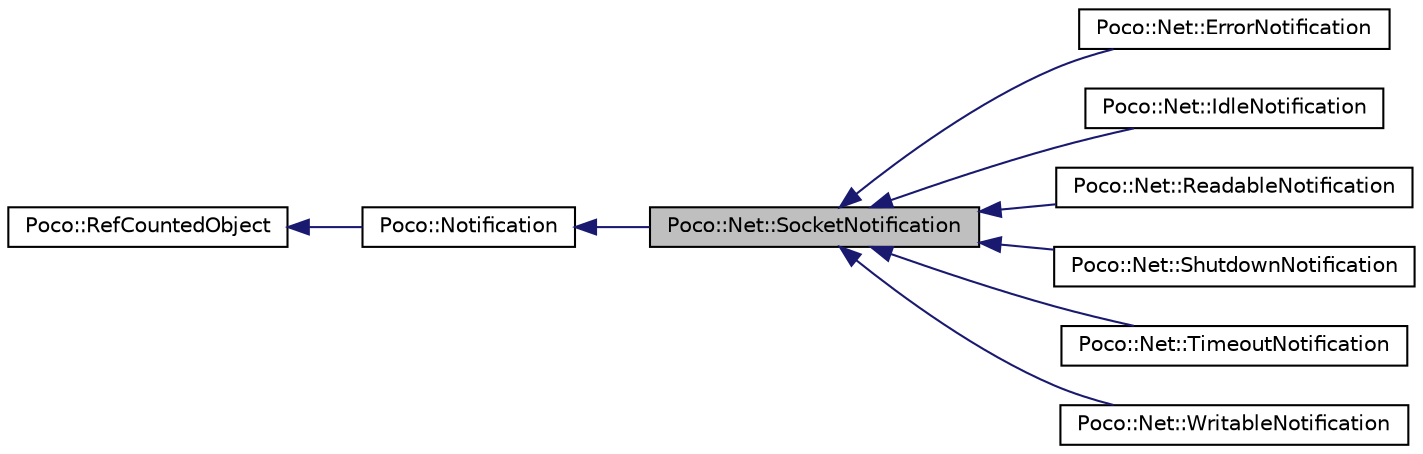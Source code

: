 digraph "Poco::Net::SocketNotification"
{
 // LATEX_PDF_SIZE
  edge [fontname="Helvetica",fontsize="10",labelfontname="Helvetica",labelfontsize="10"];
  node [fontname="Helvetica",fontsize="10",shape=record];
  rankdir="LR";
  Node1 [label="Poco::Net::SocketNotification",height=0.2,width=0.4,color="black", fillcolor="grey75", style="filled", fontcolor="black",tooltip=" "];
  Node2 -> Node1 [dir="back",color="midnightblue",fontsize="10",style="solid"];
  Node2 [label="Poco::Notification",height=0.2,width=0.4,color="black", fillcolor="white", style="filled",URL="$classPoco_1_1Notification.html",tooltip=" "];
  Node3 -> Node2 [dir="back",color="midnightblue",fontsize="10",style="solid"];
  Node3 [label="Poco::RefCountedObject",height=0.2,width=0.4,color="black", fillcolor="white", style="filled",URL="$classPoco_1_1RefCountedObject.html",tooltip=" "];
  Node1 -> Node4 [dir="back",color="midnightblue",fontsize="10",style="solid"];
  Node4 [label="Poco::Net::ErrorNotification",height=0.2,width=0.4,color="black", fillcolor="white", style="filled",URL="$classPoco_1_1Net_1_1ErrorNotification.html",tooltip="This notification is sent if a socket has signalled an error."];
  Node1 -> Node5 [dir="back",color="midnightblue",fontsize="10",style="solid"];
  Node5 [label="Poco::Net::IdleNotification",height=0.2,width=0.4,color="black", fillcolor="white", style="filled",URL="$classPoco_1_1Net_1_1IdleNotification.html",tooltip=" "];
  Node1 -> Node6 [dir="back",color="midnightblue",fontsize="10",style="solid"];
  Node6 [label="Poco::Net::ReadableNotification",height=0.2,width=0.4,color="black", fillcolor="white", style="filled",URL="$classPoco_1_1Net_1_1ReadableNotification.html",tooltip="This notification is sent if a socket has become readable."];
  Node1 -> Node7 [dir="back",color="midnightblue",fontsize="10",style="solid"];
  Node7 [label="Poco::Net::ShutdownNotification",height=0.2,width=0.4,color="black", fillcolor="white", style="filled",URL="$classPoco_1_1Net_1_1ShutdownNotification.html",tooltip=" "];
  Node1 -> Node8 [dir="back",color="midnightblue",fontsize="10",style="solid"];
  Node8 [label="Poco::Net::TimeoutNotification",height=0.2,width=0.4,color="black", fillcolor="white", style="filled",URL="$classPoco_1_1Net_1_1TimeoutNotification.html",tooltip=" "];
  Node1 -> Node9 [dir="back",color="midnightblue",fontsize="10",style="solid"];
  Node9 [label="Poco::Net::WritableNotification",height=0.2,width=0.4,color="black", fillcolor="white", style="filled",URL="$classPoco_1_1Net_1_1WritableNotification.html",tooltip="This notification is sent if a socket has become writable."];
}
